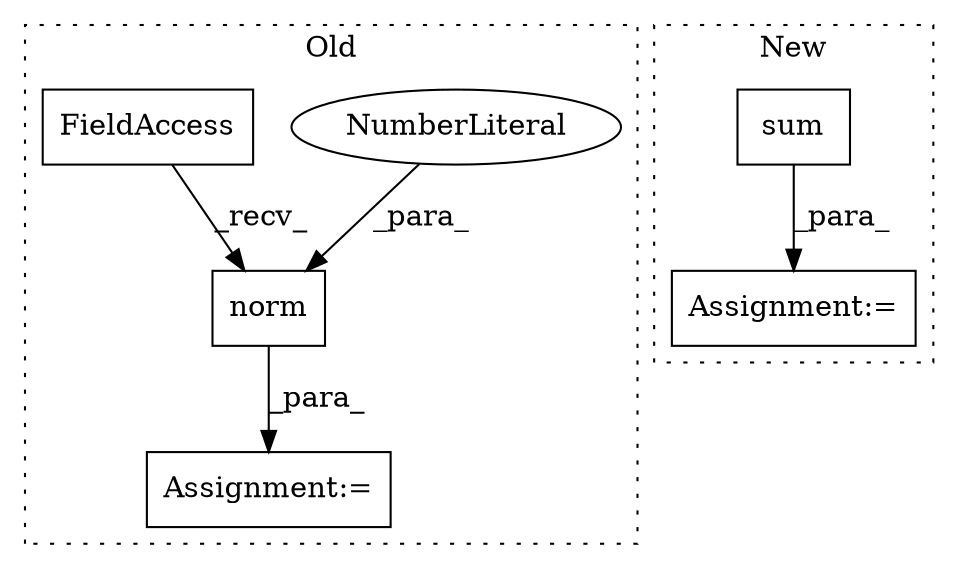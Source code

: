 digraph G {
subgraph cluster0 {
1 [label="norm" a="32" s="9796,9810" l="5,1" shape="box"];
3 [label="NumberLiteral" a="34" s="9809" l="1" shape="ellipse"];
5 [label="Assignment:=" a="7" s="9782" l="1" shape="box"];
6 [label="FieldAccess" a="22" s="9783" l="12" shape="box"];
label = "Old";
style="dotted";
}
subgraph cluster1 {
2 [label="sum" a="32" s="9790,9807" l="4,1" shape="box"];
4 [label="Assignment:=" a="7" s="9782" l="1" shape="box"];
label = "New";
style="dotted";
}
1 -> 5 [label="_para_"];
2 -> 4 [label="_para_"];
3 -> 1 [label="_para_"];
6 -> 1 [label="_recv_"];
}